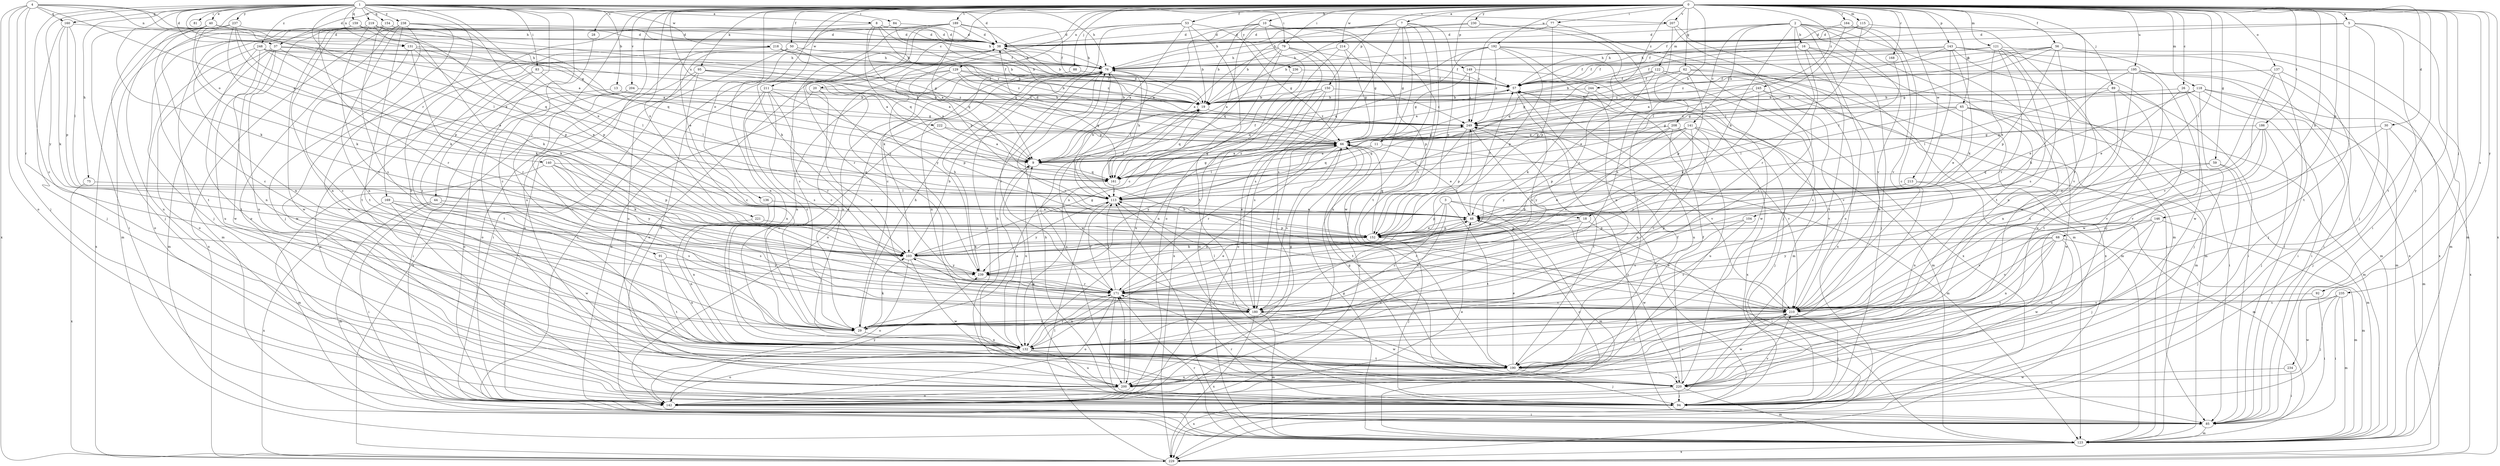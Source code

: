 strict digraph  {
0;
1;
2;
3;
4;
5;
7;
8;
9;
10;
11;
13;
16;
18;
19;
20;
26;
28;
29;
30;
37;
38;
40;
44;
48;
50;
53;
56;
57;
59;
62;
65;
66;
68;
75;
76;
77;
79;
81;
83;
84;
85;
88;
89;
91;
92;
94;
95;
103;
104;
113;
115;
118;
121;
122;
123;
129;
131;
132;
136;
137;
140;
141;
142;
143;
146;
149;
150;
152;
154;
159;
160;
161;
164;
168;
169;
171;
180;
186;
189;
190;
192;
195;
200;
204;
207;
208;
210;
211;
213;
214;
218;
219;
220;
221;
222;
229;
230;
234;
235;
236;
237;
238;
239;
244;
245;
248;
249;
0 -> 5  [label=a];
0 -> 7  [label=a];
0 -> 10  [label=b];
0 -> 11  [label=b];
0 -> 20  [label=c];
0 -> 26  [label=c];
0 -> 28  [label=c];
0 -> 30  [label=d];
0 -> 37  [label=d];
0 -> 50  [label=f];
0 -> 53  [label=f];
0 -> 56  [label=f];
0 -> 57  [label=f];
0 -> 59  [label=g];
0 -> 62  [label=g];
0 -> 65  [label=g];
0 -> 68  [label=h];
0 -> 77  [label=i];
0 -> 79  [label=i];
0 -> 88  [label=j];
0 -> 89  [label=j];
0 -> 91  [label=j];
0 -> 92  [label=j];
0 -> 95  [label=k];
0 -> 103  [label=k];
0 -> 104  [label=l];
0 -> 115  [label=m];
0 -> 118  [label=m];
0 -> 121  [label=m];
0 -> 129  [label=n];
0 -> 136  [label=o];
0 -> 137  [label=o];
0 -> 143  [label=p];
0 -> 146  [label=p];
0 -> 149  [label=p];
0 -> 150  [label=p];
0 -> 152  [label=p];
0 -> 164  [label=r];
0 -> 168  [label=r];
0 -> 180  [label=s];
0 -> 186  [label=t];
0 -> 189  [label=t];
0 -> 190  [label=t];
0 -> 192  [label=u];
0 -> 195  [label=u];
0 -> 200  [label=u];
0 -> 204  [label=v];
0 -> 207  [label=v];
0 -> 211  [label=w];
0 -> 213  [label=w];
0 -> 214  [label=w];
0 -> 221  [label=x];
0 -> 222  [label=x];
0 -> 229  [label=x];
0 -> 230  [label=y];
0 -> 234  [label=y];
0 -> 235  [label=y];
0 -> 236  [label=y];
0 -> 244  [label=z];
0 -> 245  [label=z];
1 -> 8  [label=a];
1 -> 9  [label=a];
1 -> 13  [label=b];
1 -> 29  [label=c];
1 -> 37  [label=d];
1 -> 38  [label=d];
1 -> 40  [label=e];
1 -> 44  [label=e];
1 -> 48  [label=e];
1 -> 75  [label=h];
1 -> 76  [label=h];
1 -> 79  [label=i];
1 -> 81  [label=i];
1 -> 83  [label=i];
1 -> 84  [label=i];
1 -> 94  [label=j];
1 -> 103  [label=k];
1 -> 113  [label=l];
1 -> 131  [label=n];
1 -> 140  [label=o];
1 -> 154  [label=q];
1 -> 159  [label=q];
1 -> 160  [label=q];
1 -> 169  [label=r];
1 -> 207  [label=v];
1 -> 218  [label=w];
1 -> 219  [label=w];
1 -> 237  [label=y];
1 -> 238  [label=y];
1 -> 239  [label=y];
1 -> 248  [label=z];
2 -> 16  [label=b];
2 -> 18  [label=b];
2 -> 38  [label=d];
2 -> 122  [label=m];
2 -> 123  [label=m];
2 -> 141  [label=o];
2 -> 142  [label=o];
2 -> 171  [label=r];
2 -> 190  [label=t];
2 -> 208  [label=v];
2 -> 210  [label=v];
2 -> 220  [label=w];
3 -> 18  [label=b];
3 -> 29  [label=c];
3 -> 123  [label=m];
3 -> 142  [label=o];
3 -> 152  [label=p];
3 -> 190  [label=t];
4 -> 9  [label=a];
4 -> 66  [label=g];
4 -> 76  [label=h];
4 -> 94  [label=j];
4 -> 131  [label=n];
4 -> 142  [label=o];
4 -> 160  [label=q];
4 -> 171  [label=r];
4 -> 229  [label=x];
5 -> 38  [label=d];
5 -> 57  [label=f];
5 -> 85  [label=i];
5 -> 94  [label=j];
5 -> 123  [label=m];
5 -> 190  [label=t];
7 -> 19  [label=b];
7 -> 38  [label=d];
7 -> 66  [label=g];
7 -> 76  [label=h];
7 -> 142  [label=o];
7 -> 152  [label=p];
7 -> 190  [label=t];
7 -> 200  [label=u];
7 -> 220  [label=w];
8 -> 9  [label=a];
8 -> 19  [label=b];
8 -> 38  [label=d];
8 -> 48  [label=e];
8 -> 57  [label=f];
8 -> 161  [label=q];
8 -> 249  [label=z];
9 -> 57  [label=f];
9 -> 66  [label=g];
9 -> 132  [label=n];
9 -> 161  [label=q];
10 -> 9  [label=a];
10 -> 19  [label=b];
10 -> 29  [label=c];
10 -> 38  [label=d];
10 -> 66  [label=g];
10 -> 142  [label=o];
10 -> 180  [label=s];
10 -> 210  [label=v];
11 -> 9  [label=a];
11 -> 123  [label=m];
11 -> 161  [label=q];
13 -> 19  [label=b];
13 -> 66  [label=g];
13 -> 142  [label=o];
16 -> 29  [label=c];
16 -> 57  [label=f];
16 -> 76  [label=h];
16 -> 94  [label=j];
16 -> 161  [label=q];
16 -> 190  [label=t];
16 -> 229  [label=x];
18 -> 85  [label=i];
18 -> 152  [label=p];
18 -> 171  [label=r];
18 -> 180  [label=s];
18 -> 220  [label=w];
19 -> 38  [label=d];
19 -> 113  [label=l];
19 -> 161  [label=q];
19 -> 200  [label=u];
19 -> 249  [label=z];
20 -> 19  [label=b];
20 -> 142  [label=o];
20 -> 171  [label=r];
20 -> 210  [label=v];
26 -> 19  [label=b];
26 -> 48  [label=e];
26 -> 85  [label=i];
26 -> 190  [label=t];
28 -> 29  [label=c];
29 -> 76  [label=h];
29 -> 103  [label=k];
29 -> 132  [label=n];
30 -> 66  [label=g];
30 -> 94  [label=j];
30 -> 123  [label=m];
30 -> 210  [label=v];
37 -> 9  [label=a];
37 -> 76  [label=h];
37 -> 103  [label=k];
37 -> 123  [label=m];
37 -> 142  [label=o];
37 -> 200  [label=u];
37 -> 220  [label=w];
38 -> 76  [label=h];
38 -> 85  [label=i];
38 -> 239  [label=y];
38 -> 249  [label=z];
40 -> 38  [label=d];
40 -> 85  [label=i];
40 -> 94  [label=j];
40 -> 103  [label=k];
40 -> 161  [label=q];
40 -> 190  [label=t];
40 -> 200  [label=u];
44 -> 48  [label=e];
44 -> 85  [label=i];
44 -> 123  [label=m];
44 -> 180  [label=s];
48 -> 57  [label=f];
48 -> 142  [label=o];
48 -> 152  [label=p];
50 -> 9  [label=a];
50 -> 19  [label=b];
50 -> 76  [label=h];
50 -> 85  [label=i];
50 -> 142  [label=o];
50 -> 200  [label=u];
53 -> 9  [label=a];
53 -> 19  [label=b];
53 -> 29  [label=c];
53 -> 38  [label=d];
53 -> 66  [label=g];
53 -> 103  [label=k];
53 -> 190  [label=t];
56 -> 57  [label=f];
56 -> 66  [label=g];
56 -> 76  [label=h];
56 -> 123  [label=m];
56 -> 152  [label=p];
56 -> 210  [label=v];
56 -> 220  [label=w];
56 -> 249  [label=z];
57 -> 19  [label=b];
57 -> 180  [label=s];
57 -> 200  [label=u];
57 -> 229  [label=x];
59 -> 48  [label=e];
59 -> 94  [label=j];
59 -> 123  [label=m];
59 -> 161  [label=q];
62 -> 9  [label=a];
62 -> 57  [label=f];
62 -> 123  [label=m];
62 -> 132  [label=n];
62 -> 152  [label=p];
62 -> 249  [label=z];
65 -> 48  [label=e];
65 -> 66  [label=g];
65 -> 85  [label=i];
65 -> 113  [label=l];
65 -> 123  [label=m];
65 -> 220  [label=w];
65 -> 249  [label=z];
66 -> 9  [label=a];
66 -> 38  [label=d];
66 -> 48  [label=e];
66 -> 113  [label=l];
66 -> 132  [label=n];
66 -> 171  [label=r];
66 -> 180  [label=s];
66 -> 190  [label=t];
66 -> 239  [label=y];
68 -> 103  [label=k];
68 -> 123  [label=m];
68 -> 132  [label=n];
68 -> 190  [label=t];
68 -> 210  [label=v];
68 -> 220  [label=w];
68 -> 239  [label=y];
75 -> 113  [label=l];
75 -> 229  [label=x];
76 -> 57  [label=f];
76 -> 113  [label=l];
76 -> 132  [label=n];
76 -> 142  [label=o];
76 -> 171  [label=r];
76 -> 200  [label=u];
76 -> 210  [label=v];
76 -> 220  [label=w];
77 -> 38  [label=d];
77 -> 152  [label=p];
77 -> 180  [label=s];
77 -> 249  [label=z];
79 -> 9  [label=a];
79 -> 57  [label=f];
79 -> 76  [label=h];
79 -> 123  [label=m];
79 -> 132  [label=n];
79 -> 161  [label=q];
79 -> 180  [label=s];
83 -> 57  [label=f];
83 -> 113  [label=l];
83 -> 180  [label=s];
83 -> 190  [label=t];
84 -> 19  [label=b];
84 -> 38  [label=d];
84 -> 190  [label=t];
85 -> 123  [label=m];
85 -> 249  [label=z];
88 -> 57  [label=f];
88 -> 132  [label=n];
89 -> 19  [label=b];
89 -> 85  [label=i];
89 -> 113  [label=l];
89 -> 132  [label=n];
89 -> 190  [label=t];
91 -> 132  [label=n];
91 -> 190  [label=t];
91 -> 239  [label=y];
92 -> 85  [label=i];
92 -> 180  [label=s];
94 -> 9  [label=a];
94 -> 38  [label=d];
94 -> 76  [label=h];
94 -> 113  [label=l];
94 -> 171  [label=r];
94 -> 249  [label=z];
95 -> 9  [label=a];
95 -> 29  [label=c];
95 -> 57  [label=f];
95 -> 142  [label=o];
95 -> 229  [label=x];
95 -> 249  [label=z];
103 -> 19  [label=b];
103 -> 66  [label=g];
103 -> 142  [label=o];
103 -> 220  [label=w];
103 -> 239  [label=y];
103 -> 249  [label=z];
104 -> 29  [label=c];
104 -> 152  [label=p];
104 -> 180  [label=s];
113 -> 48  [label=e];
113 -> 76  [label=h];
113 -> 171  [label=r];
113 -> 239  [label=y];
115 -> 38  [label=d];
115 -> 76  [label=h];
115 -> 113  [label=l];
115 -> 210  [label=v];
118 -> 19  [label=b];
118 -> 48  [label=e];
118 -> 66  [label=g];
118 -> 85  [label=i];
118 -> 94  [label=j];
118 -> 123  [label=m];
118 -> 229  [label=x];
121 -> 48  [label=e];
121 -> 57  [label=f];
121 -> 76  [label=h];
121 -> 132  [label=n];
121 -> 171  [label=r];
121 -> 180  [label=s];
121 -> 229  [label=x];
122 -> 19  [label=b];
122 -> 29  [label=c];
122 -> 48  [label=e];
122 -> 57  [label=f];
122 -> 66  [label=g];
122 -> 85  [label=i];
122 -> 123  [label=m];
123 -> 66  [label=g];
123 -> 113  [label=l];
123 -> 171  [label=r];
123 -> 229  [label=x];
129 -> 19  [label=b];
129 -> 29  [label=c];
129 -> 57  [label=f];
129 -> 132  [label=n];
129 -> 142  [label=o];
129 -> 161  [label=q];
129 -> 249  [label=z];
131 -> 29  [label=c];
131 -> 48  [label=e];
131 -> 76  [label=h];
131 -> 113  [label=l];
131 -> 171  [label=r];
132 -> 9  [label=a];
132 -> 66  [label=g];
132 -> 142  [label=o];
132 -> 171  [label=r];
132 -> 190  [label=t];
132 -> 200  [label=u];
136 -> 48  [label=e];
136 -> 132  [label=n];
137 -> 57  [label=f];
137 -> 85  [label=i];
137 -> 94  [label=j];
137 -> 210  [label=v];
137 -> 239  [label=y];
140 -> 103  [label=k];
140 -> 123  [label=m];
140 -> 152  [label=p];
140 -> 161  [label=q];
140 -> 239  [label=y];
141 -> 29  [label=c];
141 -> 66  [label=g];
141 -> 94  [label=j];
141 -> 113  [label=l];
141 -> 152  [label=p];
141 -> 161  [label=q];
141 -> 171  [label=r];
141 -> 210  [label=v];
141 -> 239  [label=y];
142 -> 48  [label=e];
142 -> 85  [label=i];
142 -> 210  [label=v];
142 -> 239  [label=y];
143 -> 9  [label=a];
143 -> 48  [label=e];
143 -> 57  [label=f];
143 -> 76  [label=h];
143 -> 94  [label=j];
143 -> 103  [label=k];
143 -> 190  [label=t];
143 -> 229  [label=x];
146 -> 94  [label=j];
146 -> 123  [label=m];
146 -> 152  [label=p];
146 -> 200  [label=u];
146 -> 210  [label=v];
149 -> 57  [label=f];
149 -> 66  [label=g];
149 -> 123  [label=m];
149 -> 249  [label=z];
150 -> 19  [label=b];
150 -> 132  [label=n];
150 -> 142  [label=o];
150 -> 161  [label=q];
150 -> 180  [label=s];
150 -> 249  [label=z];
152 -> 48  [label=e];
152 -> 66  [label=g];
152 -> 94  [label=j];
152 -> 103  [label=k];
154 -> 38  [label=d];
154 -> 76  [label=h];
154 -> 132  [label=n];
154 -> 180  [label=s];
154 -> 200  [label=u];
154 -> 220  [label=w];
159 -> 9  [label=a];
159 -> 38  [label=d];
159 -> 66  [label=g];
159 -> 94  [label=j];
159 -> 123  [label=m];
159 -> 171  [label=r];
160 -> 38  [label=d];
160 -> 94  [label=j];
160 -> 103  [label=k];
160 -> 113  [label=l];
160 -> 152  [label=p];
161 -> 66  [label=g];
161 -> 76  [label=h];
161 -> 113  [label=l];
161 -> 249  [label=z];
164 -> 29  [label=c];
164 -> 38  [label=d];
164 -> 113  [label=l];
164 -> 210  [label=v];
168 -> 113  [label=l];
169 -> 48  [label=e];
169 -> 94  [label=j];
169 -> 180  [label=s];
169 -> 220  [label=w];
169 -> 229  [label=x];
171 -> 48  [label=e];
171 -> 85  [label=i];
171 -> 113  [label=l];
171 -> 132  [label=n];
171 -> 142  [label=o];
171 -> 180  [label=s];
171 -> 210  [label=v];
180 -> 29  [label=c];
180 -> 103  [label=k];
180 -> 113  [label=l];
180 -> 123  [label=m];
180 -> 220  [label=w];
180 -> 229  [label=x];
186 -> 29  [label=c];
186 -> 66  [label=g];
186 -> 94  [label=j];
186 -> 180  [label=s];
186 -> 210  [label=v];
189 -> 19  [label=b];
189 -> 29  [label=c];
189 -> 38  [label=d];
189 -> 57  [label=f];
189 -> 132  [label=n];
189 -> 161  [label=q];
189 -> 171  [label=r];
189 -> 239  [label=y];
190 -> 48  [label=e];
190 -> 76  [label=h];
190 -> 94  [label=j];
190 -> 200  [label=u];
190 -> 220  [label=w];
192 -> 9  [label=a];
192 -> 76  [label=h];
192 -> 132  [label=n];
192 -> 152  [label=p];
192 -> 161  [label=q];
192 -> 220  [label=w];
192 -> 229  [label=x];
192 -> 249  [label=z];
195 -> 57  [label=f];
195 -> 85  [label=i];
195 -> 103  [label=k];
195 -> 123  [label=m];
195 -> 200  [label=u];
195 -> 220  [label=w];
195 -> 249  [label=z];
200 -> 57  [label=f];
200 -> 142  [label=o];
200 -> 171  [label=r];
200 -> 210  [label=v];
204 -> 19  [label=b];
204 -> 29  [label=c];
204 -> 85  [label=i];
204 -> 142  [label=o];
207 -> 38  [label=d];
207 -> 94  [label=j];
207 -> 123  [label=m];
207 -> 190  [label=t];
208 -> 66  [label=g];
208 -> 132  [label=n];
208 -> 171  [label=r];
208 -> 200  [label=u];
208 -> 210  [label=v];
208 -> 239  [label=y];
210 -> 19  [label=b];
210 -> 48  [label=e];
210 -> 94  [label=j];
210 -> 190  [label=t];
210 -> 220  [label=w];
211 -> 19  [label=b];
211 -> 29  [label=c];
211 -> 132  [label=n];
211 -> 152  [label=p];
211 -> 171  [label=r];
211 -> 180  [label=s];
213 -> 48  [label=e];
213 -> 113  [label=l];
213 -> 123  [label=m];
213 -> 132  [label=n];
214 -> 66  [label=g];
214 -> 76  [label=h];
214 -> 152  [label=p];
214 -> 229  [label=x];
218 -> 29  [label=c];
218 -> 66  [label=g];
218 -> 76  [label=h];
218 -> 220  [label=w];
218 -> 249  [label=z];
219 -> 38  [label=d];
219 -> 103  [label=k];
219 -> 123  [label=m];
219 -> 132  [label=n];
219 -> 152  [label=p];
219 -> 161  [label=q];
219 -> 210  [label=v];
220 -> 57  [label=f];
220 -> 66  [label=g];
220 -> 94  [label=j];
220 -> 123  [label=m];
220 -> 229  [label=x];
221 -> 132  [label=n];
221 -> 152  [label=p];
222 -> 9  [label=a];
222 -> 29  [label=c];
222 -> 66  [label=g];
229 -> 113  [label=l];
230 -> 19  [label=b];
230 -> 38  [label=d];
230 -> 171  [label=r];
230 -> 229  [label=x];
234 -> 85  [label=i];
234 -> 220  [label=w];
235 -> 85  [label=i];
235 -> 94  [label=j];
235 -> 123  [label=m];
235 -> 180  [label=s];
235 -> 220  [label=w];
236 -> 57  [label=f];
236 -> 200  [label=u];
237 -> 29  [label=c];
237 -> 38  [label=d];
237 -> 48  [label=e];
237 -> 103  [label=k];
237 -> 152  [label=p];
237 -> 229  [label=x];
238 -> 38  [label=d];
238 -> 94  [label=j];
238 -> 132  [label=n];
238 -> 142  [label=o];
238 -> 152  [label=p];
238 -> 190  [label=t];
238 -> 220  [label=w];
238 -> 229  [label=x];
239 -> 76  [label=h];
239 -> 171  [label=r];
244 -> 19  [label=b];
244 -> 103  [label=k];
244 -> 123  [label=m];
245 -> 19  [label=b];
245 -> 103  [label=k];
245 -> 123  [label=m];
245 -> 210  [label=v];
245 -> 249  [label=z];
248 -> 57  [label=f];
248 -> 66  [label=g];
248 -> 76  [label=h];
248 -> 103  [label=k];
248 -> 132  [label=n];
248 -> 142  [label=o];
248 -> 190  [label=t];
249 -> 66  [label=g];
249 -> 142  [label=o];
249 -> 152  [label=p];
249 -> 190  [label=t];
249 -> 210  [label=v];
}
